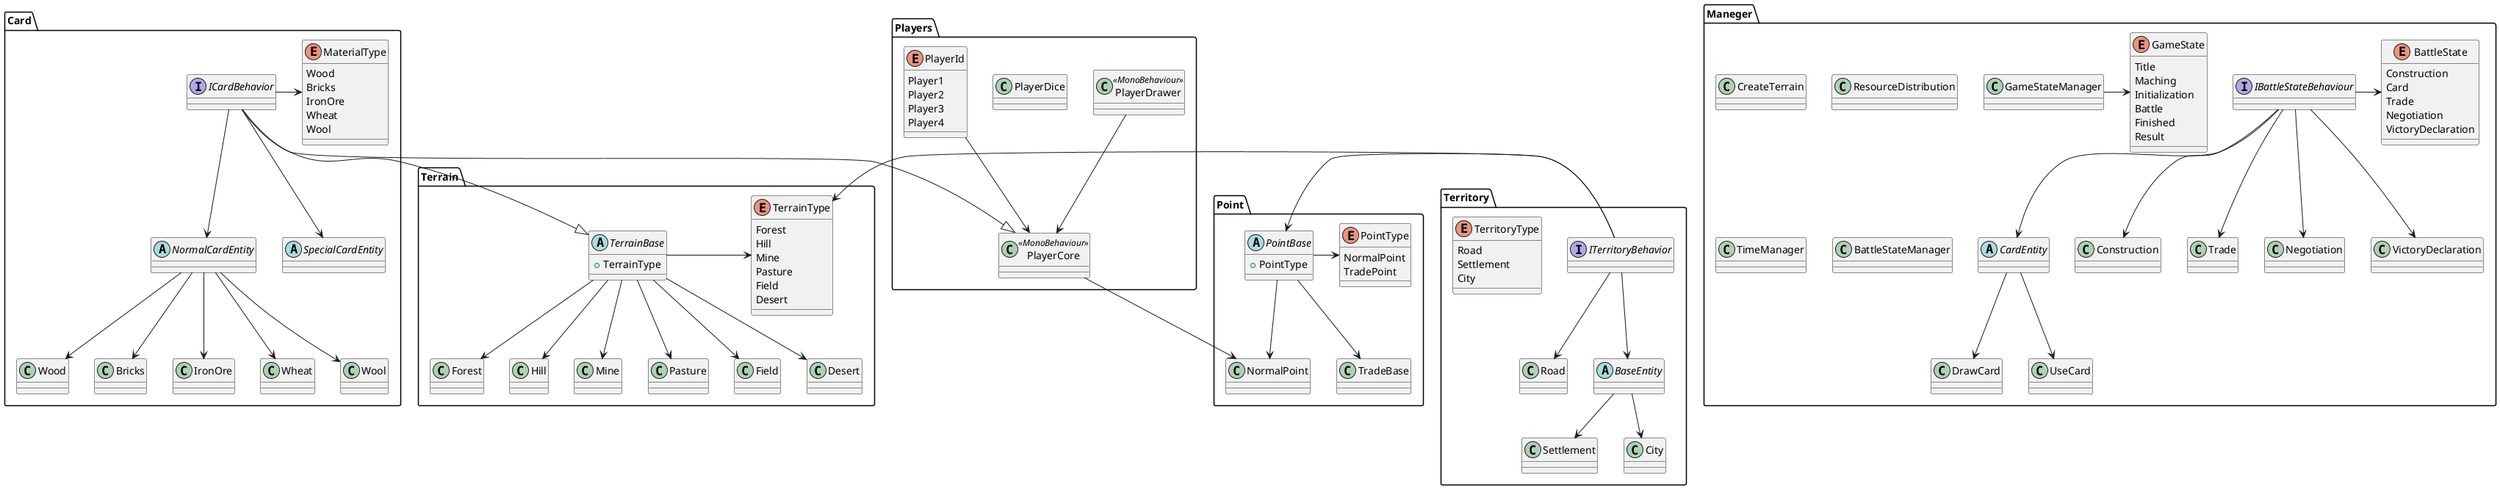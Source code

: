 @startuml CatanClass

namespace Terrain{
    enum TerrainType {
        Forest
        Hill
        Mine
        Pasture
        Field
        Desert
    }
    abstract class TerrainBase{
        + TerrainType
    }

    TerrainBase --> Forest
    TerrainBase --> Hill
    TerrainBase --> Mine
    TerrainBase --> Pasture
    TerrainBase --> Field
    TerrainBase --> Desert

    TerrainBase --r> TerrainType

}

Card.ICardBehavior --|> Terrain.TerrainBase
Players.PlayerCore --> Point.NormalPoint

namespace Point{

    enum PointType {
        NormalPoint
        TradePoint
    }
    abstract class PointBase{
        + PointType
    }

    PointBase --r> PointType

    PointBase --> NormalPoint
    PointBase --> TradeBase
}

namespace Territory{

    enum TerritoryType {
        Road
        Settlement
        City
    }

    interface ITerritoryBehavior
    class Road
    ITerritoryBehavior --> Road
    abstract BaseEntity
    ITerritoryBehavior --> BaseEntity

    class Settlement
    class City
    BaseEntity --> Settlement
    BaseEntity --> City

    ITerritoryBehavior --r> TerrainType
}

Territory.ITerritoryBehavior --r> Point.PointBase

namespace Card{

    interface ICardBehavior


    enum MaterialType {
        Wood
        Bricks
        IronOre
        Wheat
        Wool
    }

    abstract NormalCardEntity
    Card.ICardBehavior --> NormalCardEntity
    abstract SpecialCardEntity
    Card.ICardBehavior --> SpecialCardEntity

    class Wood
    class Bricks
    class IronOre
    class Wheat
    class Wool

    Card.NormalCardEntity --> Wood
    Card.NormalCardEntity --> Bricks
    Card.NormalCardEntity --> IronOre
    Card.NormalCardEntity --> Wheat
    Card.NormalCardEntity --> Wool

    ICardBehavior --r> MaterialType
}



namespace Maneger{
    class CreateTerrain
    class ResourceDistribution
    class TimeManager
    class GameStateManager
    class BattleStateManager


    enum GameState{
        Title
        Maching
        Initialization
        Battle
        Finished
        Result
    }

    enum BattleState{
        Construction
        Card
        Trade
        Negotiation
        VictoryDeclaration
    }

    interface IBattleStateBehaviour

    abstract CardEntity

    IBattleStateBehaviour --> CardEntity
    IBattleStateBehaviour --> Construction
    IBattleStateBehaviour --> Trade
    IBattleStateBehaviour --> Negotiation
    IBattleStateBehaviour --> VictoryDeclaration
    CardEntity --> DrawCard
    CardEntity --> UseCard

    Class Construction
    Class DrawCard
    Class UseCard
    Class Trade
    Class Negotiation
    Class VictoryDeclaration

    IBattleStateBehaviour --r> BattleState

    GameStateManager --r> GameState
}

namespace Players{
    class PlayerCore<<MonoBehaviour>>
    class PlayerDrawer<<MonoBehaviour>>
    class PlayerDice

    enum PlayerId{
        Player1
        Player2
        Player3
        Player4
    }

    PlayerId --> PlayerCore
    PlayerDrawer --> PlayerCore
}

Card.ICardBehavior --|> Players.PlayerCore

@enduml